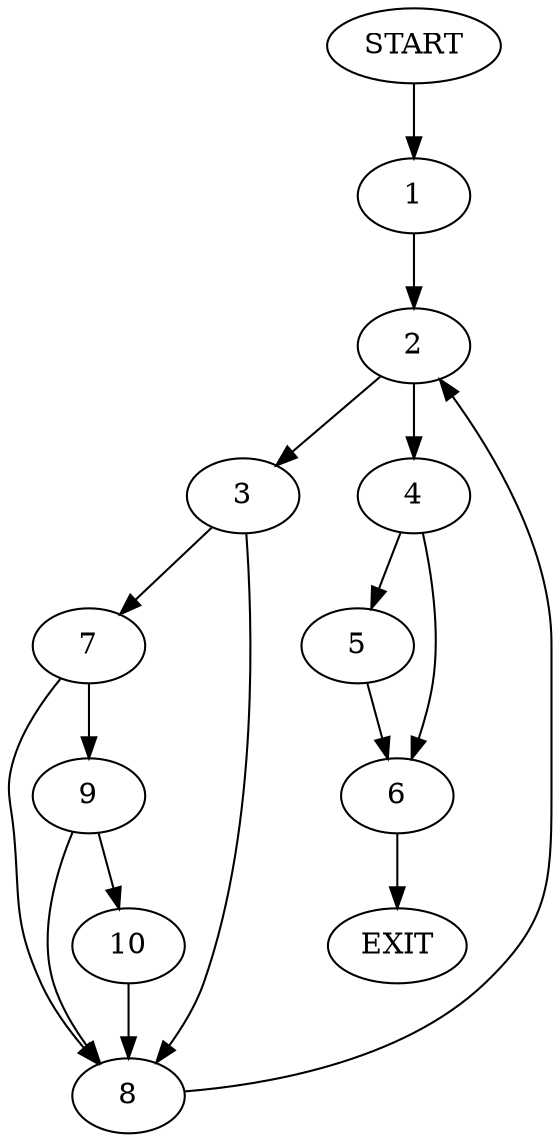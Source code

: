 digraph {
0 [label="START"]
11 [label="EXIT"]
0 -> 1
1 -> 2
2 -> 3
2 -> 4
4 -> 5
4 -> 6
3 -> 7
3 -> 8
8 -> 2
7 -> 9
7 -> 8
9 -> 10
9 -> 8
10 -> 8
5 -> 6
6 -> 11
}
